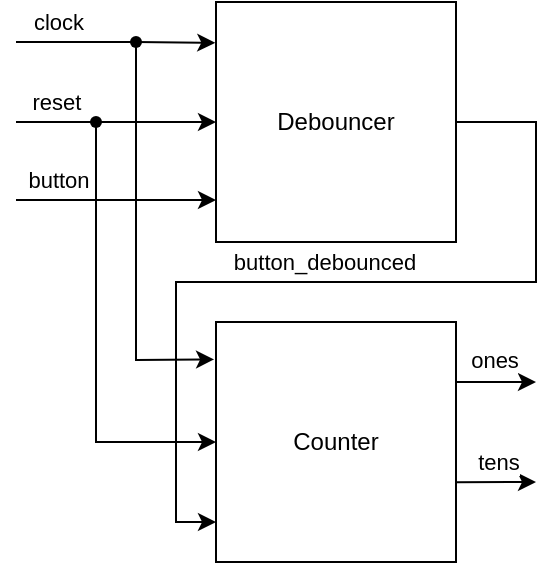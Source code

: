 <mxfile version="18.1.3" type="device"><diagram id="TpBVVl54apx2_pV-ZoiW" name="Page-1"><mxGraphModel dx="287" dy="178" grid="1" gridSize="10" guides="1" tooltips="1" connect="1" arrows="1" fold="1" page="1" pageScale="1" pageWidth="1100" pageHeight="1700" math="0" shadow="0"><root><mxCell id="0"/><mxCell id="1" parent="0"/><mxCell id="2r-YUm5jdzblUkI0d3bq-1" value="Debouncer" style="rounded=0;whiteSpace=wrap;html=1;" parent="1" vertex="1"><mxGeometry x="280" y="120" width="120" height="120" as="geometry"/></mxCell><mxCell id="Khntj4VKnHsypEJbRFte-1" value="Counter" style="rounded=0;whiteSpace=wrap;html=1;" vertex="1" parent="1"><mxGeometry x="280" y="280" width="120" height="120" as="geometry"/></mxCell><mxCell id="Khntj4VKnHsypEJbRFte-2" value="" style="endArrow=classic;html=1;rounded=0;entryX=-0.003;entryY=0.17;entryDx=0;entryDy=0;entryPerimeter=0;startArrow=none;" edge="1" parent="1" source="Khntj4VKnHsypEJbRFte-5" target="2r-YUm5jdzblUkI0d3bq-1"><mxGeometry width="50" height="50" relative="1" as="geometry"><mxPoint x="200" y="140" as="sourcePoint"/><mxPoint x="490" y="170" as="targetPoint"/></mxGeometry></mxCell><mxCell id="Khntj4VKnHsypEJbRFte-4" value="" style="endArrow=classic;html=1;rounded=0;entryX=-0.008;entryY=0.156;entryDx=0;entryDy=0;entryPerimeter=0;startArrow=none;" edge="1" parent="1" source="Khntj4VKnHsypEJbRFte-5" target="Khntj4VKnHsypEJbRFte-1"><mxGeometry width="50" height="50" relative="1" as="geometry"><mxPoint x="240" y="140" as="sourcePoint"/><mxPoint x="400" y="200" as="targetPoint"/><Array as="points"><mxPoint x="240" y="299"/></Array></mxGeometry></mxCell><mxCell id="Khntj4VKnHsypEJbRFte-6" value="" style="endArrow=none;html=1;rounded=0;entryDx=0;entryDy=0;entryPerimeter=0;" edge="1" parent="1" target="Khntj4VKnHsypEJbRFte-5"><mxGeometry width="50" height="50" relative="1" as="geometry"><mxPoint x="240" y="140" as="sourcePoint"/><mxPoint x="279.04" y="298.72" as="targetPoint"/><Array as="points"/></mxGeometry></mxCell><mxCell id="Khntj4VKnHsypEJbRFte-5" value="" style="shape=waypoint;sketch=0;fillStyle=solid;size=6;pointerEvents=1;points=[];fillColor=none;resizable=0;rotatable=0;perimeter=centerPerimeter;snapToPoint=1;" vertex="1" parent="1"><mxGeometry x="220" y="120" width="40" height="40" as="geometry"/></mxCell><mxCell id="Khntj4VKnHsypEJbRFte-7" value="" style="endArrow=none;html=1;rounded=0;entryDx=0;entryDy=0;entryPerimeter=0;" edge="1" parent="1" target="Khntj4VKnHsypEJbRFte-5"><mxGeometry width="50" height="50" relative="1" as="geometry"><mxPoint x="180" y="140" as="sourcePoint"/><mxPoint x="279.64" y="140.4" as="targetPoint"/></mxGeometry></mxCell><mxCell id="Khntj4VKnHsypEJbRFte-8" value="clock" style="edgeLabel;html=1;align=center;verticalAlign=middle;resizable=0;points=[];" vertex="1" connectable="0" parent="Khntj4VKnHsypEJbRFte-7"><mxGeometry x="-0.155" relative="1" as="geometry"><mxPoint x="-5" y="-10" as="offset"/></mxGeometry></mxCell><mxCell id="Khntj4VKnHsypEJbRFte-9" value="" style="endArrow=classic;html=1;rounded=0;entryX=0;entryY=0.5;entryDx=0;entryDy=0;" edge="1" parent="1" target="2r-YUm5jdzblUkI0d3bq-1"><mxGeometry width="50" height="50" relative="1" as="geometry"><mxPoint x="180" y="180" as="sourcePoint"/><mxPoint x="400" y="210" as="targetPoint"/></mxGeometry></mxCell><mxCell id="Khntj4VKnHsypEJbRFte-11" value="reset" style="edgeLabel;html=1;align=center;verticalAlign=middle;resizable=0;points=[];" vertex="1" connectable="0" parent="Khntj4VKnHsypEJbRFte-9"><mxGeometry x="-0.455" relative="1" as="geometry"><mxPoint x="-7" y="-10" as="offset"/></mxGeometry></mxCell><mxCell id="Khntj4VKnHsypEJbRFte-12" value="" style="endArrow=classic;html=1;rounded=0;entryX=0;entryY=0.5;entryDx=0;entryDy=0;" edge="1" parent="1" target="Khntj4VKnHsypEJbRFte-1"><mxGeometry width="50" height="50" relative="1" as="geometry"><mxPoint x="220" y="180" as="sourcePoint"/><mxPoint x="400" y="210" as="targetPoint"/><Array as="points"><mxPoint x="220" y="340"/></Array></mxGeometry></mxCell><mxCell id="Khntj4VKnHsypEJbRFte-13" value="" style="shape=waypoint;sketch=0;fillStyle=solid;size=6;pointerEvents=1;points=[];fillColor=none;resizable=0;rotatable=0;perimeter=centerPerimeter;snapToPoint=1;" vertex="1" parent="1"><mxGeometry x="200" y="160" width="40" height="40" as="geometry"/></mxCell><mxCell id="Khntj4VKnHsypEJbRFte-14" value="" style="endArrow=classic;html=1;rounded=0;entryX=0;entryY=0.75;entryDx=0;entryDy=0;" edge="1" parent="1"><mxGeometry width="50" height="50" relative="1" as="geometry"><mxPoint x="180" y="219" as="sourcePoint"/><mxPoint x="280" y="219" as="targetPoint"/></mxGeometry></mxCell><mxCell id="Khntj4VKnHsypEJbRFte-15" value="button" style="edgeLabel;html=1;align=center;verticalAlign=middle;resizable=0;points=[];" vertex="1" connectable="0" parent="Khntj4VKnHsypEJbRFte-14"><mxGeometry x="-0.632" relative="1" as="geometry"><mxPoint x="2" y="-10" as="offset"/></mxGeometry></mxCell><mxCell id="Khntj4VKnHsypEJbRFte-16" value="" style="endArrow=classic;html=1;rounded=0;exitX=1;exitY=0.5;exitDx=0;exitDy=0;" edge="1" parent="1" source="2r-YUm5jdzblUkI0d3bq-1"><mxGeometry width="50" height="50" relative="1" as="geometry"><mxPoint x="350" y="260" as="sourcePoint"/><mxPoint x="280" y="380" as="targetPoint"/><Array as="points"><mxPoint x="440" y="180"/><mxPoint x="440" y="260"/><mxPoint x="260" y="260"/><mxPoint x="260" y="380"/></Array></mxGeometry></mxCell><mxCell id="Khntj4VKnHsypEJbRFte-17" value="button_debounced" style="edgeLabel;html=1;align=center;verticalAlign=middle;resizable=0;points=[];" vertex="1" connectable="0" parent="Khntj4VKnHsypEJbRFte-16"><mxGeometry x="-0.166" y="2" relative="1" as="geometry"><mxPoint x="-43" y="-12" as="offset"/></mxGeometry></mxCell><mxCell id="Khntj4VKnHsypEJbRFte-18" value="" style="endArrow=classic;html=1;rounded=0;exitX=1;exitY=0.25;exitDx=0;exitDy=0;" edge="1" parent="1" source="Khntj4VKnHsypEJbRFte-1"><mxGeometry x="0.022" y="10" width="50" height="50" relative="1" as="geometry"><mxPoint x="350" y="260" as="sourcePoint"/><mxPoint x="440" y="310" as="targetPoint"/><mxPoint as="offset"/></mxGeometry></mxCell><mxCell id="Khntj4VKnHsypEJbRFte-19" value="ones" style="edgeLabel;html=1;align=center;verticalAlign=middle;resizable=0;points=[];" vertex="1" connectable="0" parent="Khntj4VKnHsypEJbRFte-18"><mxGeometry x="-0.053" relative="1" as="geometry"><mxPoint y="-11" as="offset"/></mxGeometry></mxCell><mxCell id="Khntj4VKnHsypEJbRFte-20" value="" style="endArrow=classic;html=1;rounded=0;exitX=0.997;exitY=0.668;exitDx=0;exitDy=0;exitPerimeter=0;" edge="1" parent="1" source="Khntj4VKnHsypEJbRFte-1"><mxGeometry x="0.022" y="10" width="50" height="50" relative="1" as="geometry"><mxPoint x="410" y="320" as="sourcePoint"/><mxPoint x="440" y="360" as="targetPoint"/><mxPoint as="offset"/></mxGeometry></mxCell><mxCell id="Khntj4VKnHsypEJbRFte-23" value="tens" style="edgeLabel;html=1;align=center;verticalAlign=middle;resizable=0;points=[];" vertex="1" connectable="0" parent="Khntj4VKnHsypEJbRFte-20"><mxGeometry x="0.052" relative="1" as="geometry"><mxPoint y="-10" as="offset"/></mxGeometry></mxCell></root></mxGraphModel></diagram></mxfile>